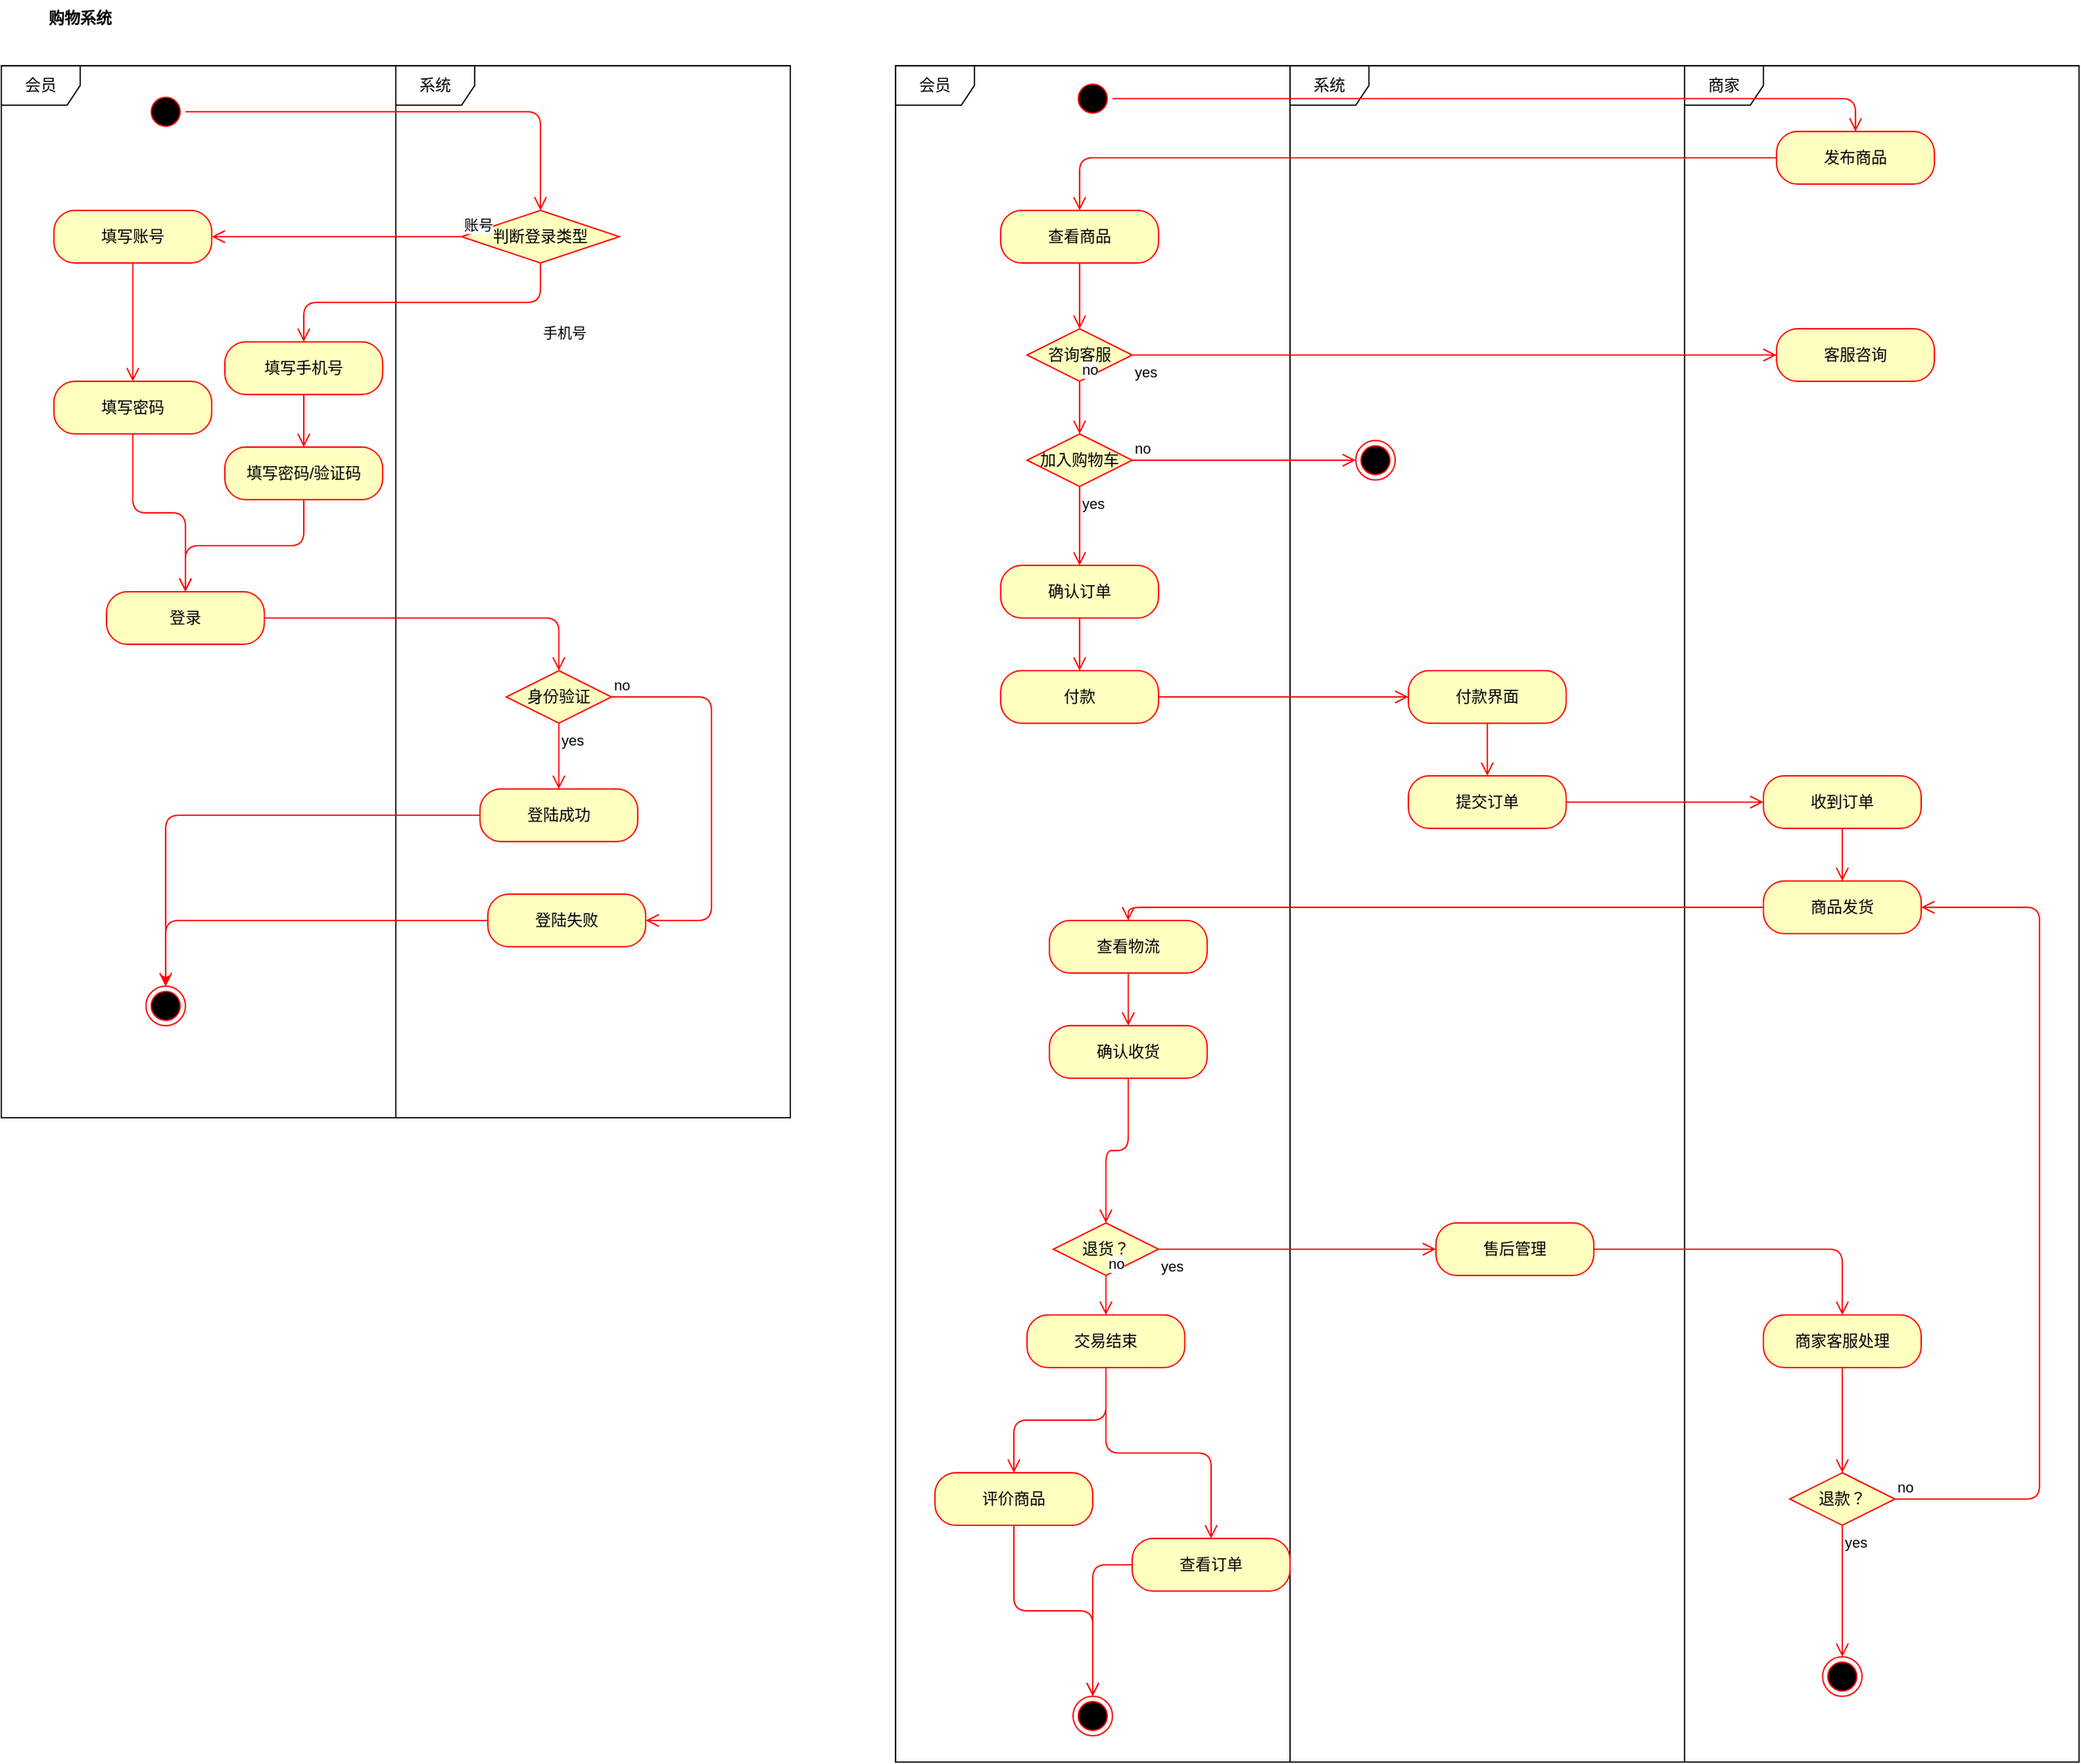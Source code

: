 <mxfile>
    <diagram id="RhojFGMyts2LD2u95zbx" name="第 1 页">
        <mxGraphModel dx="1118" dy="586" grid="1" gridSize="10" guides="1" tooltips="1" connect="1" arrows="1" fold="1" page="1" pageScale="1" pageWidth="827" pageHeight="1169" math="0" shadow="0">
            <root>
                <mxCell id="0"/>
                <mxCell id="1" parent="0"/>
                <mxCell id="4" value="购物系统" style="text;align=center;fontStyle=1;verticalAlign=middle;spacingLeft=3;spacingRight=3;strokeColor=none;rotatable=0;points=[[0,0.5],[1,0.5]];portConstraint=eastwest;" vertex="1" parent="1">
                    <mxGeometry x="50" y="60" width="80" height="26" as="geometry"/>
                </mxCell>
                <mxCell id="5" value="会员" style="shape=umlFrame;whiteSpace=wrap;html=1;" vertex="1" parent="1">
                    <mxGeometry x="30" y="110" width="300" height="800" as="geometry"/>
                </mxCell>
                <mxCell id="6" value="系统" style="shape=umlFrame;whiteSpace=wrap;html=1;" vertex="1" parent="1">
                    <mxGeometry x="330" y="110" width="300" height="800" as="geometry"/>
                </mxCell>
                <mxCell id="7" value="会员" style="shape=umlFrame;whiteSpace=wrap;html=1;" vertex="1" parent="1">
                    <mxGeometry x="710" y="110" width="300" height="1290" as="geometry"/>
                </mxCell>
                <mxCell id="8" value="系统" style="shape=umlFrame;whiteSpace=wrap;html=1;" vertex="1" parent="1">
                    <mxGeometry x="1010" y="110" width="300" height="1290" as="geometry"/>
                </mxCell>
                <mxCell id="9" value="商家" style="shape=umlFrame;whiteSpace=wrap;html=1;" vertex="1" parent="1">
                    <mxGeometry x="1310" y="110" width="300" height="1290" as="geometry"/>
                </mxCell>
                <mxCell id="10" value="" style="ellipse;html=1;shape=startState;fillColor=#000000;strokeColor=#ff0000;" vertex="1" parent="1">
                    <mxGeometry x="140" y="130" width="30" height="30" as="geometry"/>
                </mxCell>
                <mxCell id="11" value="" style="edgeStyle=orthogonalEdgeStyle;html=1;verticalAlign=bottom;endArrow=open;endSize=8;strokeColor=#ff0000;" edge="1" source="10" parent="1" target="19">
                    <mxGeometry relative="1" as="geometry">
                        <mxPoint x="155" y="220" as="targetPoint"/>
                    </mxGeometry>
                </mxCell>
                <mxCell id="13" value="" style="edgeStyle=orthogonalEdgeStyle;html=1;verticalAlign=bottom;endArrow=open;endSize=8;strokeColor=#ff0000;" edge="1" source="24" parent="1" target="27">
                    <mxGeometry relative="1" as="geometry">
                        <mxPoint x="170" y="350" as="targetPoint"/>
                        <mxPoint x="170" y="290" as="sourcePoint"/>
                    </mxGeometry>
                </mxCell>
                <mxCell id="14" value="填写密码/验证码" style="rounded=1;whiteSpace=wrap;html=1;arcSize=40;fontColor=#000000;fillColor=#ffffc0;strokeColor=#ff0000;" vertex="1" parent="1">
                    <mxGeometry x="200" y="400" width="120" height="40" as="geometry"/>
                </mxCell>
                <mxCell id="15" value="" style="edgeStyle=orthogonalEdgeStyle;html=1;verticalAlign=bottom;endArrow=open;endSize=8;strokeColor=#ff0000;" edge="1" source="14" parent="1" target="16">
                    <mxGeometry relative="1" as="geometry">
                        <mxPoint x="170" y="480" as="targetPoint"/>
                    </mxGeometry>
                </mxCell>
                <mxCell id="16" value="登录" style="rounded=1;whiteSpace=wrap;html=1;arcSize=40;fontColor=#000000;fillColor=#ffffc0;strokeColor=#ff0000;" vertex="1" parent="1">
                    <mxGeometry x="110" y="510" width="120" height="40" as="geometry"/>
                </mxCell>
                <mxCell id="17" value="" style="edgeStyle=orthogonalEdgeStyle;html=1;verticalAlign=bottom;endArrow=open;endSize=8;strokeColor=#ff0000;" edge="1" source="16" parent="1" target="29">
                    <mxGeometry relative="1" as="geometry">
                        <mxPoint x="170" y="610" as="targetPoint"/>
                    </mxGeometry>
                </mxCell>
                <mxCell id="18" value="" style="ellipse;html=1;shape=endState;fillColor=#000000;strokeColor=#ff0000;" vertex="1" parent="1">
                    <mxGeometry x="140" y="810" width="30" height="30" as="geometry"/>
                </mxCell>
                <mxCell id="19" value="&lt;font color=&quot;#000000&quot;&gt;判断登录类型&lt;/font&gt;" style="rhombus;whiteSpace=wrap;html=1;fillColor=#ffffc0;strokeColor=#ff0000;" vertex="1" parent="1">
                    <mxGeometry x="380" y="220" width="120" height="40" as="geometry"/>
                </mxCell>
                <mxCell id="20" value="账号" style="edgeStyle=orthogonalEdgeStyle;html=1;align=left;verticalAlign=bottom;endArrow=open;endSize=8;strokeColor=#ff0000;" edge="1" source="19" parent="1" target="24">
                    <mxGeometry x="-1" relative="1" as="geometry">
                        <mxPoint x="590" y="260" as="targetPoint"/>
                    </mxGeometry>
                </mxCell>
                <mxCell id="21" value="手机号" style="edgeStyle=orthogonalEdgeStyle;html=1;align=left;verticalAlign=top;endArrow=open;endSize=8;strokeColor=#ff0000;" edge="1" source="19" parent="1" target="25">
                    <mxGeometry x="-0.75" y="10" relative="1" as="geometry">
                        <mxPoint x="450" y="340" as="targetPoint"/>
                        <Array as="points">
                            <mxPoint x="440" y="290"/>
                            <mxPoint x="260" y="290"/>
                        </Array>
                        <mxPoint as="offset"/>
                    </mxGeometry>
                </mxCell>
                <mxCell id="24" value="填写账号" style="rounded=1;whiteSpace=wrap;html=1;arcSize=40;fontColor=#000000;fillColor=#ffffc0;strokeColor=#ff0000;" vertex="1" parent="1">
                    <mxGeometry x="70" y="220" width="120" height="40" as="geometry"/>
                </mxCell>
                <mxCell id="25" value="填写手机号" style="rounded=1;whiteSpace=wrap;html=1;arcSize=40;fontColor=#000000;fillColor=#ffffc0;strokeColor=#ff0000;" vertex="1" parent="1">
                    <mxGeometry x="200" y="320" width="120" height="40" as="geometry"/>
                </mxCell>
                <mxCell id="26" value="" style="edgeStyle=orthogonalEdgeStyle;html=1;verticalAlign=bottom;endArrow=open;endSize=8;strokeColor=#ff0000;fontColor=#000000;" edge="1" source="25" parent="1" target="14">
                    <mxGeometry relative="1" as="geometry">
                        <mxPoint x="290" y="420" as="targetPoint"/>
                    </mxGeometry>
                </mxCell>
                <mxCell id="27" value="填写密码" style="rounded=1;whiteSpace=wrap;html=1;arcSize=40;fontColor=#000000;fillColor=#ffffc0;strokeColor=#ff0000;" vertex="1" parent="1">
                    <mxGeometry x="70" y="350" width="120" height="40" as="geometry"/>
                </mxCell>
                <mxCell id="28" value="" style="edgeStyle=orthogonalEdgeStyle;html=1;verticalAlign=bottom;endArrow=open;endSize=8;strokeColor=#ff0000;fontColor=#000000;" edge="1" source="27" parent="1" target="16">
                    <mxGeometry relative="1" as="geometry">
                        <mxPoint x="110" y="470" as="targetPoint"/>
                    </mxGeometry>
                </mxCell>
                <mxCell id="29" value="身份验证" style="rhombus;whiteSpace=wrap;html=1;fillColor=#ffffc0;strokeColor=#ff0000;fontColor=#000000;" vertex="1" parent="1">
                    <mxGeometry x="414" y="570" width="80" height="40" as="geometry"/>
                </mxCell>
                <mxCell id="30" value="no" style="edgeStyle=orthogonalEdgeStyle;html=1;align=left;verticalAlign=bottom;endArrow=open;endSize=8;strokeColor=#ff0000;fontColor=#000000;" edge="1" source="29" parent="1" target="34">
                    <mxGeometry x="-1" relative="1" as="geometry">
                        <mxPoint x="594" y="590" as="targetPoint"/>
                        <Array as="points">
                            <mxPoint x="570" y="590"/>
                            <mxPoint x="570" y="760"/>
                        </Array>
                    </mxGeometry>
                </mxCell>
                <mxCell id="31" value="yes" style="edgeStyle=orthogonalEdgeStyle;html=1;align=left;verticalAlign=top;endArrow=open;endSize=8;strokeColor=#ff0000;fontColor=#000000;" edge="1" source="29" parent="1" target="32">
                    <mxGeometry x="-1" relative="1" as="geometry">
                        <mxPoint x="454" y="670" as="targetPoint"/>
                    </mxGeometry>
                </mxCell>
                <mxCell id="32" value="登陆成功" style="rounded=1;whiteSpace=wrap;html=1;arcSize=40;fontColor=#000000;fillColor=#ffffc0;strokeColor=#ff0000;" vertex="1" parent="1">
                    <mxGeometry x="394" y="660" width="120" height="40" as="geometry"/>
                </mxCell>
                <mxCell id="33" value="" style="edgeStyle=orthogonalEdgeStyle;html=1;verticalAlign=bottom;endArrow=open;endSize=8;strokeColor=#ff0000;fontColor=#000000;" edge="1" source="32" parent="1" target="18">
                    <mxGeometry relative="1" as="geometry">
                        <mxPoint x="454" y="790" as="targetPoint"/>
                    </mxGeometry>
                </mxCell>
                <mxCell id="35" style="edgeStyle=orthogonalEdgeStyle;html=1;exitX=0;exitY=0.5;exitDx=0;exitDy=0;entryX=0.5;entryY=0;entryDx=0;entryDy=0;fontColor=#000000;strokeColor=#FF0000;" edge="1" parent="1" source="34" target="18">
                    <mxGeometry relative="1" as="geometry"/>
                </mxCell>
                <mxCell id="34" value="登陆失败" style="rounded=1;whiteSpace=wrap;html=1;arcSize=40;fontColor=#000000;fillColor=#ffffc0;strokeColor=#ff0000;" vertex="1" parent="1">
                    <mxGeometry x="400" y="740" width="120" height="40" as="geometry"/>
                </mxCell>
                <mxCell id="38" value="" style="ellipse;html=1;shape=startState;fillColor=#000000;strokeColor=#ff0000;fontColor=#000000;" vertex="1" parent="1">
                    <mxGeometry x="845" y="120" width="30" height="30" as="geometry"/>
                </mxCell>
                <mxCell id="39" value="" style="edgeStyle=orthogonalEdgeStyle;html=1;verticalAlign=bottom;endArrow=open;endSize=8;strokeColor=#ff0000;fontColor=#000000;" edge="1" source="38" parent="1" target="40">
                    <mxGeometry relative="1" as="geometry">
                        <mxPoint x="860" y="210" as="targetPoint"/>
                    </mxGeometry>
                </mxCell>
                <mxCell id="40" value="发布商品" style="rounded=1;whiteSpace=wrap;html=1;arcSize=40;fontColor=#000000;fillColor=#ffffc0;strokeColor=#ff0000;" vertex="1" parent="1">
                    <mxGeometry x="1380" y="160" width="120" height="40" as="geometry"/>
                </mxCell>
                <mxCell id="41" value="" style="edgeStyle=orthogonalEdgeStyle;html=1;verticalAlign=bottom;endArrow=open;endSize=8;strokeColor=#ff0000;fontColor=#000000;" edge="1" source="40" parent="1" target="44">
                    <mxGeometry relative="1" as="geometry">
                        <mxPoint x="1440" y="260" as="targetPoint"/>
                    </mxGeometry>
                </mxCell>
                <mxCell id="42" value="客服咨询" style="rounded=1;whiteSpace=wrap;html=1;arcSize=40;fontColor=#000000;fillColor=#ffffc0;strokeColor=#ff0000;" vertex="1" parent="1">
                    <mxGeometry x="1380" y="310" width="120" height="40" as="geometry"/>
                </mxCell>
                <mxCell id="44" value="查看商品" style="rounded=1;whiteSpace=wrap;html=1;arcSize=40;fontColor=#000000;fillColor=#ffffc0;strokeColor=#ff0000;" vertex="1" parent="1">
                    <mxGeometry x="790" y="220" width="120" height="40" as="geometry"/>
                </mxCell>
                <mxCell id="45" value="" style="edgeStyle=orthogonalEdgeStyle;html=1;verticalAlign=bottom;endArrow=open;endSize=8;strokeColor=#ff0000;fontColor=#000000;entryX=0.5;entryY=0;entryDx=0;entryDy=0;" edge="1" source="44" parent="1" target="46">
                    <mxGeometry relative="1" as="geometry">
                        <mxPoint x="850" y="420" as="targetPoint"/>
                    </mxGeometry>
                </mxCell>
                <mxCell id="46" value="咨询客服" style="rhombus;whiteSpace=wrap;html=1;fillColor=#ffffc0;strokeColor=#ff0000;fontColor=#000000;" vertex="1" parent="1">
                    <mxGeometry x="810" y="310" width="80" height="40" as="geometry"/>
                </mxCell>
                <mxCell id="47" value="no" style="edgeStyle=orthogonalEdgeStyle;html=1;align=left;verticalAlign=bottom;endArrow=open;endSize=8;strokeColor=#ff0000;fontColor=#000000;" edge="1" source="46" parent="1" target="49">
                    <mxGeometry x="-1" relative="1" as="geometry">
                        <mxPoint x="1000" y="470" as="targetPoint"/>
                    </mxGeometry>
                </mxCell>
                <mxCell id="48" value="yes" style="edgeStyle=orthogonalEdgeStyle;html=1;align=left;verticalAlign=top;endArrow=open;endSize=8;strokeColor=#ff0000;fontColor=#000000;" edge="1" source="46" parent="1" target="42">
                    <mxGeometry x="-1" relative="1" as="geometry">
                        <mxPoint x="860" y="550" as="targetPoint"/>
                    </mxGeometry>
                </mxCell>
                <mxCell id="49" value="加入购物车" style="rhombus;whiteSpace=wrap;html=1;fillColor=#ffffc0;strokeColor=#ff0000;fontColor=#000000;" vertex="1" parent="1">
                    <mxGeometry x="810" y="390" width="80" height="40" as="geometry"/>
                </mxCell>
                <mxCell id="50" value="no" style="edgeStyle=orthogonalEdgeStyle;html=1;align=left;verticalAlign=bottom;endArrow=open;endSize=8;strokeColor=#ff0000;fontColor=#000000;" edge="1" source="49" parent="1" target="56">
                    <mxGeometry x="-1" relative="1" as="geometry">
                        <mxPoint x="1000" y="630" as="targetPoint"/>
                    </mxGeometry>
                </mxCell>
                <mxCell id="51" value="yes" style="edgeStyle=orthogonalEdgeStyle;html=1;align=left;verticalAlign=top;endArrow=open;endSize=8;strokeColor=#ff0000;fontColor=#000000;" edge="1" source="49" parent="1" target="52">
                    <mxGeometry x="-1" relative="1" as="geometry">
                        <mxPoint x="860" y="710" as="targetPoint"/>
                    </mxGeometry>
                </mxCell>
                <mxCell id="52" value="确认订单" style="rounded=1;whiteSpace=wrap;html=1;arcSize=40;fontColor=#000000;fillColor=#ffffc0;strokeColor=#ff0000;" vertex="1" parent="1">
                    <mxGeometry x="790" y="490" width="120" height="40" as="geometry"/>
                </mxCell>
                <mxCell id="53" value="" style="edgeStyle=orthogonalEdgeStyle;html=1;verticalAlign=bottom;endArrow=open;endSize=8;strokeColor=#ff0000;fontColor=#000000;" edge="1" source="52" parent="1" target="54">
                    <mxGeometry relative="1" as="geometry">
                        <mxPoint x="870" y="850" as="targetPoint"/>
                    </mxGeometry>
                </mxCell>
                <mxCell id="54" value="付款" style="rounded=1;whiteSpace=wrap;html=1;arcSize=40;fontColor=#000000;fillColor=#ffffc0;strokeColor=#ff0000;" vertex="1" parent="1">
                    <mxGeometry x="790" y="570" width="120" height="40" as="geometry"/>
                </mxCell>
                <mxCell id="55" value="" style="edgeStyle=orthogonalEdgeStyle;html=1;verticalAlign=bottom;endArrow=open;endSize=8;strokeColor=#ff0000;fontColor=#000000;" edge="1" source="54" parent="1" target="57">
                    <mxGeometry relative="1" as="geometry">
                        <mxPoint x="900" y="960" as="targetPoint"/>
                    </mxGeometry>
                </mxCell>
                <mxCell id="56" value="" style="ellipse;html=1;shape=endState;fillColor=#000000;strokeColor=#ff0000;fontColor=#000000;" vertex="1" parent="1">
                    <mxGeometry x="1060" y="395" width="30" height="30" as="geometry"/>
                </mxCell>
                <mxCell id="57" value="付款界面" style="rounded=1;whiteSpace=wrap;html=1;arcSize=40;fontColor=#000000;fillColor=#ffffc0;strokeColor=#ff0000;" vertex="1" parent="1">
                    <mxGeometry x="1100" y="570" width="120" height="40" as="geometry"/>
                </mxCell>
                <mxCell id="58" value="" style="edgeStyle=orthogonalEdgeStyle;html=1;verticalAlign=bottom;endArrow=open;endSize=8;strokeColor=#ff0000;fontColor=#000000;" edge="1" source="57" parent="1" target="59">
                    <mxGeometry relative="1" as="geometry">
                        <mxPoint x="1160" y="670" as="targetPoint"/>
                    </mxGeometry>
                </mxCell>
                <mxCell id="59" value="提交订单" style="rounded=1;whiteSpace=wrap;html=1;arcSize=40;fontColor=#000000;fillColor=#ffffc0;strokeColor=#ff0000;" vertex="1" parent="1">
                    <mxGeometry x="1100" y="650" width="120" height="40" as="geometry"/>
                </mxCell>
                <mxCell id="60" value="" style="edgeStyle=orthogonalEdgeStyle;html=1;verticalAlign=bottom;endArrow=open;endSize=8;strokeColor=#ff0000;fontColor=#000000;" edge="1" source="59" parent="1" target="61">
                    <mxGeometry relative="1" as="geometry">
                        <mxPoint x="1170" y="800" as="targetPoint"/>
                    </mxGeometry>
                </mxCell>
                <mxCell id="61" value="收到订单" style="rounded=1;whiteSpace=wrap;html=1;arcSize=40;fontColor=#000000;fillColor=#ffffc0;strokeColor=#ff0000;" vertex="1" parent="1">
                    <mxGeometry x="1370" y="650" width="120" height="40" as="geometry"/>
                </mxCell>
                <mxCell id="62" value="" style="edgeStyle=orthogonalEdgeStyle;html=1;verticalAlign=bottom;endArrow=open;endSize=8;strokeColor=#ff0000;fontColor=#000000;" edge="1" source="61" parent="1" target="63">
                    <mxGeometry relative="1" as="geometry">
                        <mxPoint x="1430" y="740" as="targetPoint"/>
                    </mxGeometry>
                </mxCell>
                <mxCell id="63" value="商品发货" style="rounded=1;whiteSpace=wrap;html=1;arcSize=40;fontColor=#000000;fillColor=#ffffc0;strokeColor=#ff0000;" vertex="1" parent="1">
                    <mxGeometry x="1370" y="730" width="120" height="40" as="geometry"/>
                </mxCell>
                <mxCell id="64" value="" style="edgeStyle=orthogonalEdgeStyle;html=1;verticalAlign=bottom;endArrow=open;endSize=8;strokeColor=#ff0000;fontColor=#000000;entryX=0.5;entryY=0;entryDx=0;entryDy=0;" edge="1" source="63" parent="1" target="65">
                    <mxGeometry relative="1" as="geometry">
                        <mxPoint x="1440" y="870" as="targetPoint"/>
                    </mxGeometry>
                </mxCell>
                <mxCell id="65" value="查看物流" style="rounded=1;whiteSpace=wrap;html=1;arcSize=40;fontColor=#000000;fillColor=#ffffc0;strokeColor=#ff0000;" vertex="1" parent="1">
                    <mxGeometry x="827" y="760" width="120" height="40" as="geometry"/>
                </mxCell>
                <mxCell id="66" value="" style="edgeStyle=orthogonalEdgeStyle;html=1;verticalAlign=bottom;endArrow=open;endSize=8;strokeColor=#ff0000;fontColor=#000000;entryX=0.5;entryY=0;entryDx=0;entryDy=0;" edge="1" source="65" parent="1" target="67">
                    <mxGeometry relative="1" as="geometry">
                        <mxPoint x="870" y="860" as="targetPoint"/>
                    </mxGeometry>
                </mxCell>
                <mxCell id="67" value="确认收货" style="rounded=1;whiteSpace=wrap;html=1;arcSize=40;fontColor=#000000;fillColor=#ffffc0;strokeColor=#ff0000;" vertex="1" parent="1">
                    <mxGeometry x="827" y="840" width="120" height="40" as="geometry"/>
                </mxCell>
                <mxCell id="68" value="" style="edgeStyle=orthogonalEdgeStyle;html=1;verticalAlign=bottom;endArrow=open;endSize=8;strokeColor=#ff0000;fontColor=#000000;" edge="1" source="67" parent="1" target="69">
                    <mxGeometry relative="1" as="geometry">
                        <mxPoint x="887" y="1020" as="targetPoint"/>
                    </mxGeometry>
                </mxCell>
                <mxCell id="69" value="退货？" style="rhombus;whiteSpace=wrap;html=1;fillColor=#ffffc0;strokeColor=#ff0000;fontColor=#000000;" vertex="1" parent="1">
                    <mxGeometry x="830" y="990" width="80" height="40" as="geometry"/>
                </mxCell>
                <mxCell id="70" value="no" style="edgeStyle=orthogonalEdgeStyle;html=1;align=left;verticalAlign=bottom;endArrow=open;endSize=8;strokeColor=#ff0000;fontColor=#000000;" edge="1" source="69" parent="1" target="77">
                    <mxGeometry x="-1" relative="1" as="geometry">
                        <mxPoint x="940" y="1060" as="targetPoint"/>
                    </mxGeometry>
                </mxCell>
                <mxCell id="71" value="yes" style="edgeStyle=orthogonalEdgeStyle;html=1;align=left;verticalAlign=top;endArrow=open;endSize=8;strokeColor=#ff0000;fontColor=#000000;" edge="1" source="69" parent="1" target="80">
                    <mxGeometry x="-1" relative="1" as="geometry">
                        <mxPoint x="1320" y="1000" as="targetPoint"/>
                    </mxGeometry>
                </mxCell>
                <mxCell id="72" value="评价商品" style="rounded=1;whiteSpace=wrap;html=1;arcSize=40;fontColor=#000000;fillColor=#ffffc0;strokeColor=#ff0000;" vertex="1" parent="1">
                    <mxGeometry x="740" y="1180" width="120" height="40" as="geometry"/>
                </mxCell>
                <mxCell id="73" value="" style="edgeStyle=orthogonalEdgeStyle;html=1;verticalAlign=bottom;endArrow=open;endSize=8;strokeColor=#ff0000;fontColor=#000000;" edge="1" source="72" parent="1" target="76">
                    <mxGeometry relative="1" as="geometry">
                        <mxPoint x="905" y="1250" as="targetPoint"/>
                    </mxGeometry>
                </mxCell>
                <mxCell id="74" value="查看订单" style="rounded=1;whiteSpace=wrap;html=1;arcSize=40;fontColor=#000000;fillColor=#ffffc0;strokeColor=#ff0000;" vertex="1" parent="1">
                    <mxGeometry x="890" y="1230" width="120" height="40" as="geometry"/>
                </mxCell>
                <mxCell id="75" value="" style="edgeStyle=orthogonalEdgeStyle;html=1;verticalAlign=bottom;endArrow=open;endSize=8;strokeColor=#ff0000;fontColor=#000000;" edge="1" source="74" parent="1" target="76">
                    <mxGeometry relative="1" as="geometry">
                        <mxPoint x="930" y="1360" as="targetPoint"/>
                    </mxGeometry>
                </mxCell>
                <mxCell id="76" value="" style="ellipse;html=1;shape=endState;fillColor=#000000;strokeColor=#ff0000;fontColor=#000000;" vertex="1" parent="1">
                    <mxGeometry x="845" y="1350" width="30" height="30" as="geometry"/>
                </mxCell>
                <mxCell id="77" value="交易结束" style="rounded=1;whiteSpace=wrap;html=1;arcSize=40;fontColor=#000000;fillColor=#ffffc0;strokeColor=#ff0000;" vertex="1" parent="1">
                    <mxGeometry x="810" y="1060" width="120" height="40" as="geometry"/>
                </mxCell>
                <mxCell id="78" value="" style="edgeStyle=orthogonalEdgeStyle;html=1;verticalAlign=bottom;endArrow=open;endSize=8;strokeColor=#ff0000;fontColor=#000000;entryX=0.5;entryY=0;entryDx=0;entryDy=0;" edge="1" source="77" parent="1" target="72">
                    <mxGeometry relative="1" as="geometry">
                        <mxPoint x="1000" y="1210" as="targetPoint"/>
                    </mxGeometry>
                </mxCell>
                <mxCell id="79" value="" style="edgeStyle=orthogonalEdgeStyle;html=1;verticalAlign=bottom;endArrow=open;endSize=8;strokeColor=#ff0000;fontColor=#000000;" edge="1" parent="1" source="77" target="74">
                    <mxGeometry relative="1" as="geometry">
                        <mxPoint x="960" y="1190" as="targetPoint"/>
                        <mxPoint x="950" y="1100" as="sourcePoint"/>
                    </mxGeometry>
                </mxCell>
                <mxCell id="80" value="售后管理" style="rounded=1;whiteSpace=wrap;html=1;arcSize=40;fontColor=#000000;fillColor=#ffffc0;strokeColor=#ff0000;" vertex="1" parent="1">
                    <mxGeometry x="1121" y="990" width="120" height="40" as="geometry"/>
                </mxCell>
                <mxCell id="81" value="" style="edgeStyle=orthogonalEdgeStyle;html=1;verticalAlign=bottom;endArrow=open;endSize=8;strokeColor=#ff0000;fontColor=#000000;" edge="1" source="80" parent="1" target="82">
                    <mxGeometry relative="1" as="geometry">
                        <mxPoint x="1230" y="1130" as="targetPoint"/>
                    </mxGeometry>
                </mxCell>
                <mxCell id="82" value="商家客服处理" style="rounded=1;whiteSpace=wrap;html=1;arcSize=40;fontColor=#000000;fillColor=#ffffc0;strokeColor=#ff0000;" vertex="1" parent="1">
                    <mxGeometry x="1370" y="1060" width="120" height="40" as="geometry"/>
                </mxCell>
                <mxCell id="83" value="" style="edgeStyle=orthogonalEdgeStyle;html=1;verticalAlign=bottom;endArrow=open;endSize=8;strokeColor=#ff0000;fontColor=#000000;" edge="1" source="82" parent="1" target="84">
                    <mxGeometry relative="1" as="geometry">
                        <mxPoint x="1450" y="1160" as="targetPoint"/>
                    </mxGeometry>
                </mxCell>
                <mxCell id="84" value="退款？" style="rhombus;whiteSpace=wrap;html=1;fillColor=#ffffc0;strokeColor=#ff0000;fontColor=#000000;" vertex="1" parent="1">
                    <mxGeometry x="1390" y="1180" width="80" height="40" as="geometry"/>
                </mxCell>
                <mxCell id="85" value="no" style="edgeStyle=orthogonalEdgeStyle;html=1;align=left;verticalAlign=bottom;endArrow=open;endSize=8;strokeColor=#ff0000;fontColor=#000000;entryX=1;entryY=0.5;entryDx=0;entryDy=0;" edge="1" source="84" parent="1" target="63">
                    <mxGeometry x="-1" relative="1" as="geometry">
                        <mxPoint x="1570" y="1200" as="targetPoint"/>
                        <Array as="points">
                            <mxPoint x="1580" y="1200"/>
                            <mxPoint x="1580" y="750"/>
                        </Array>
                    </mxGeometry>
                </mxCell>
                <mxCell id="86" value="yes" style="edgeStyle=orthogonalEdgeStyle;html=1;align=left;verticalAlign=top;endArrow=open;endSize=8;strokeColor=#ff0000;fontColor=#000000;" edge="1" source="84" parent="1" target="87">
                    <mxGeometry x="-1" relative="1" as="geometry">
                        <mxPoint x="1430" y="1280" as="targetPoint"/>
                    </mxGeometry>
                </mxCell>
                <mxCell id="87" value="" style="ellipse;html=1;shape=endState;fillColor=#000000;strokeColor=#ff0000;fontColor=#000000;" vertex="1" parent="1">
                    <mxGeometry x="1415" y="1320" width="30" height="30" as="geometry"/>
                </mxCell>
            </root>
        </mxGraphModel>
    </diagram>
</mxfile>